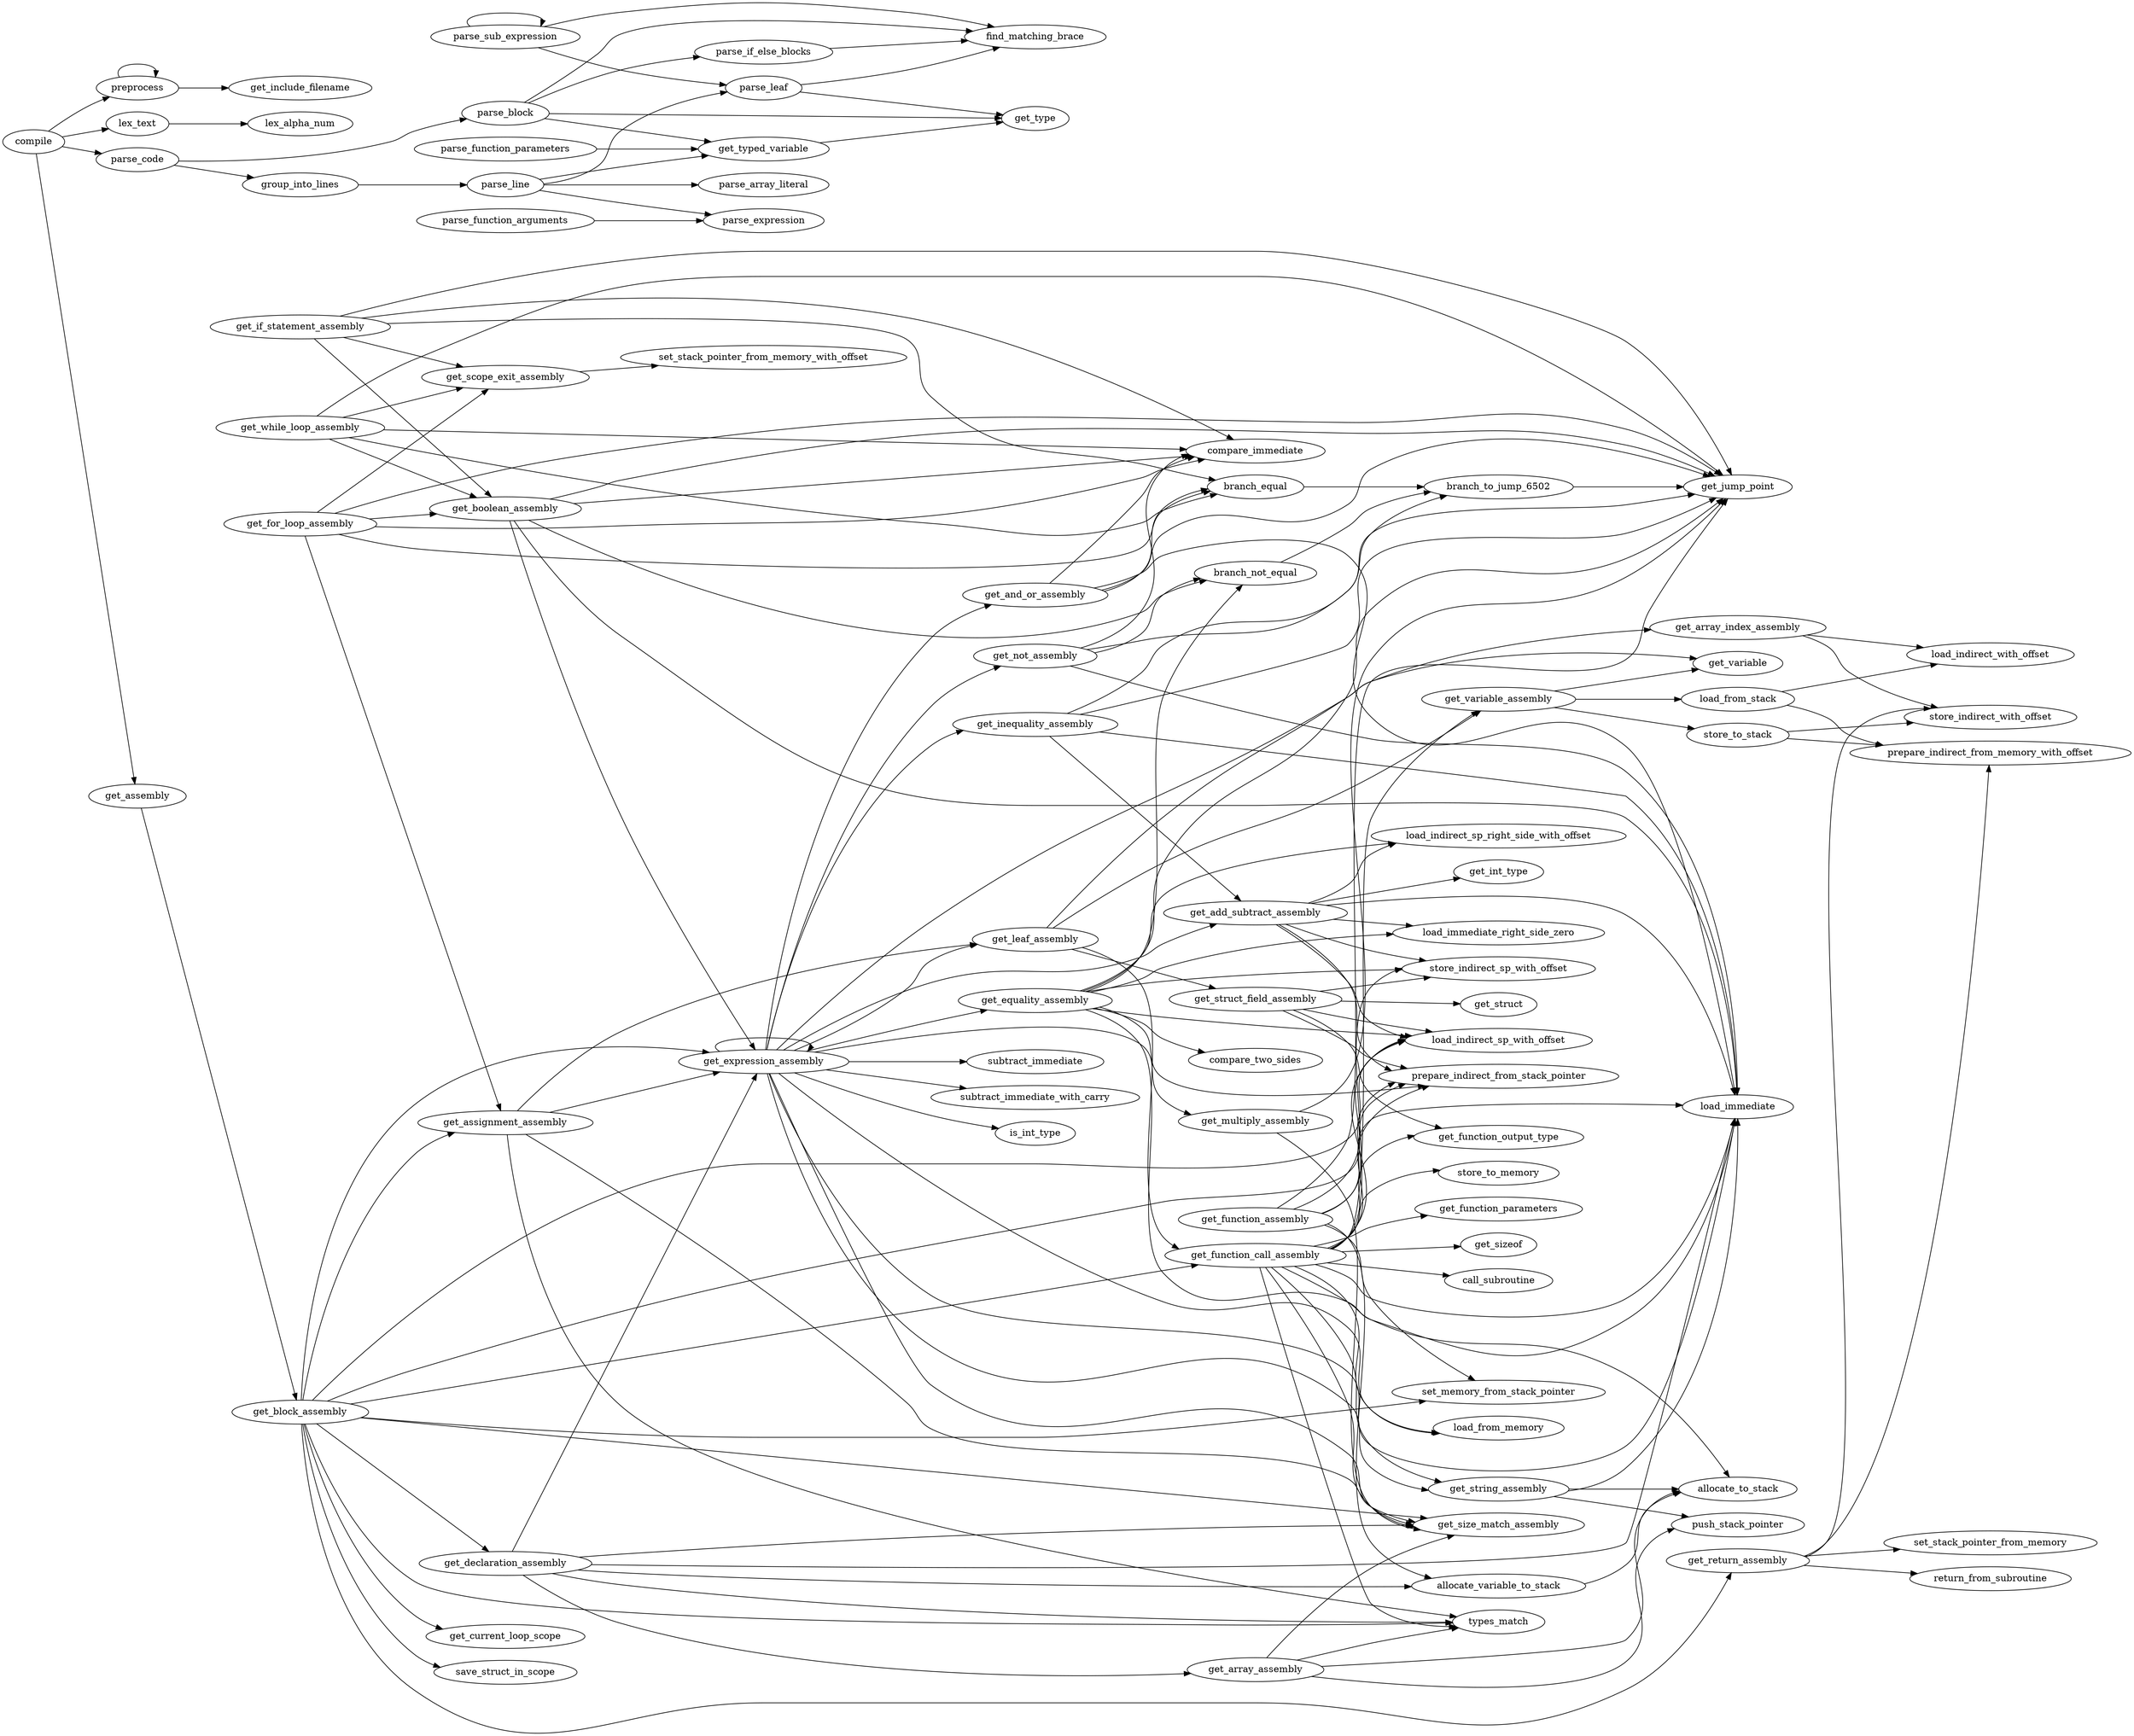 digraph CallGraph {
    rankdir=LR;
    "preprocess" -> "preprocess";
    "preprocess" -> "get_include_filename";
    "lex_text" -> "lex_alpha_num";
    "get_typed_variable" -> "get_type";
    "parse_if_else_blocks" -> "find_matching_brace";
    "parse_block" -> "find_matching_brace";
    "parse_block" -> "get_typed_variable";
    "parse_block" -> "parse_if_else_blocks";
    "parse_block" -> "get_type";
    "parse_leaf" -> "find_matching_brace";
    "parse_leaf" -> "get_type";
    "parse_sub_expression" -> "find_matching_brace";
    "parse_sub_expression" -> "parse_sub_expression";
    "parse_sub_expression" -> "parse_leaf";
    "parse_function_parameters" -> "get_typed_variable";
    "parse_function_arguments" -> "parse_expression";
    "parse_line" -> "parse_leaf";
    "parse_line" -> "get_typed_variable";
    "parse_line" -> "parse_array_literal";
    "parse_line" -> "parse_expression";
    "group_into_lines" -> "parse_line";
    "parse_code" -> "parse_block";
    "parse_code" -> "group_into_lines";
    "allocate_variable_to_stack" -> "allocate_to_stack";
    "branch_to_jump_6502" -> "get_jump_point";
    "branch_not_equal" -> "branch_to_jump_6502";
    "branch_equal" -> "branch_to_jump_6502";
    "get_multiply_assembly" -> "get_size_match_assembly";
    "get_multiply_assembly" -> "get_jump_point";
    "get_not_assembly" -> "get_jump_point";
    "get_not_assembly" -> "compare_immediate";
    "get_not_assembly" -> "branch_not_equal";
    "get_not_assembly" -> "load_immediate";
    "get_and_or_assembly" -> "get_jump_point";
    "get_and_or_assembly" -> "compare_immediate";
    "get_and_or_assembly" -> "load_immediate";
    "get_and_or_assembly" -> "branch_equal";
    "get_add_subtract_assembly" -> "load_indirect_sp_right_side_with_offset";
    "get_add_subtract_assembly" -> "get_int_type";
    "get_add_subtract_assembly" -> "load_immediate";
    "get_add_subtract_assembly" -> "load_immediate_right_side_zero";
    "get_add_subtract_assembly" -> "load_indirect_sp_with_offset";
    "get_add_subtract_assembly" -> "prepare_indirect_from_stack_pointer";
    "get_add_subtract_assembly" -> "store_indirect_sp_with_offset";
    "get_equality_assembly" -> "load_indirect_sp_right_side_with_offset";
    "get_equality_assembly" -> "load_indirect_sp_with_offset";
    "get_equality_assembly" -> "load_immediate_right_side_zero";
    "get_equality_assembly" -> "load_immediate";
    "get_equality_assembly" -> "compare_two_sides";
    "get_equality_assembly" -> "branch_not_equal";
    "get_equality_assembly" -> "prepare_indirect_from_stack_pointer";
    "get_equality_assembly" -> "get_jump_point";
    "get_equality_assembly" -> "store_indirect_sp_with_offset";
    "get_inequality_assembly" -> "get_jump_point";
    "get_inequality_assembly" -> "branch_to_jump_6502";
    "get_inequality_assembly" -> "get_add_subtract_assembly";
    "get_inequality_assembly" -> "load_immediate";
    "get_string_assembly" -> "load_immediate";
    "get_string_assembly" -> "allocate_to_stack";
    "get_string_assembly" -> "push_stack_pointer";
    "get_array_assembly" -> "get_size_match_assembly";
    "get_array_assembly" -> "allocate_to_stack";
    "get_array_assembly" -> "types_match";
    "get_array_assembly" -> "push_stack_pointer";
    "store_to_stack" -> "prepare_indirect_from_memory_with_offset";
    "store_to_stack" -> "store_indirect_with_offset";
    "load_from_stack" -> "load_indirect_with_offset";
    "load_from_stack" -> "prepare_indirect_from_memory_with_offset";
    "get_variable_assembly" -> "store_to_stack";
    "get_variable_assembly" -> "load_from_stack";
    "get_variable_assembly" -> "get_variable";
    "get_struct_field_assembly" -> "load_indirect_sp_with_offset";
    "get_struct_field_assembly" -> "get_struct";
    "get_struct_field_assembly" -> "get_function_output_type";
    "get_struct_field_assembly" -> "prepare_indirect_from_stack_pointer";
    "get_struct_field_assembly" -> "store_indirect_sp_with_offset";
    "get_function_call_assembly" -> "get_variable_assembly";
    "get_function_call_assembly" -> "types_match";
    "get_function_call_assembly" -> "get_sizeof";
    "get_function_call_assembly" -> "load_immediate";
    "get_function_call_assembly" -> "get_size_match_assembly";
    "get_function_call_assembly" -> "load_indirect_sp_with_offset";
    "get_function_call_assembly" -> "call_subroutine";
    "get_function_call_assembly" -> "get_string_assembly";
    "get_function_call_assembly" -> "get_function_output_type";
    "get_function_call_assembly" -> "load_from_memory";
    "get_function_call_assembly" -> "prepare_indirect_from_stack_pointer";
    "get_function_call_assembly" -> "allocate_to_stack";
    "get_function_call_assembly" -> "store_to_memory";
    "get_function_call_assembly" -> "get_function_parameters";
    "get_function_call_assembly" -> "store_indirect_sp_with_offset";
    "get_array_index_assembly" -> "load_indirect_with_offset";
    "get_array_index_assembly" -> "store_indirect_with_offset";
    "get_leaf_assembly" -> "get_variable_assembly";
    "get_leaf_assembly" -> "get_array_index_assembly";
    "get_leaf_assembly" -> "get_function_call_assembly";
    "get_leaf_assembly" -> "get_struct_field_assembly";
    "get_expression_assembly" -> "subtract_immediate_with_carry";
    "get_expression_assembly" -> "load_immediate";
    "get_expression_assembly" -> "get_expression_assembly";
    "get_expression_assembly" -> "get_size_match_assembly";
    "get_expression_assembly" -> "get_add_subtract_assembly";
    "get_expression_assembly" -> "get_leaf_assembly";
    "get_expression_assembly" -> "get_not_assembly";
    "get_expression_assembly" -> "get_string_assembly";
    "get_expression_assembly" -> "get_variable";
    "get_expression_assembly" -> "get_equality_assembly";
    "get_expression_assembly" -> "get_and_or_assembly";
    "get_expression_assembly" -> "load_from_memory";
    "get_expression_assembly" -> "is_int_type";
    "get_expression_assembly" -> "get_inequality_assembly";
    "get_expression_assembly" -> "subtract_immediate";
    "get_expression_assembly" -> "get_multiply_assembly";
    "get_declaration_assembly" -> "types_match";
    "get_declaration_assembly" -> "load_immediate";
    "get_declaration_assembly" -> "get_array_assembly";
    "get_declaration_assembly" -> "get_size_match_assembly";
    "get_declaration_assembly" -> "get_expression_assembly";
    "get_declaration_assembly" -> "allocate_variable_to_stack";
    "get_assignment_assembly" -> "get_leaf_assembly";
    "get_assignment_assembly" -> "get_expression_assembly";
    "get_assignment_assembly" -> "types_match";
    "get_assignment_assembly" -> "get_size_match_assembly";
    "get_scope_exit_assembly" -> "set_stack_pointer_from_memory_with_offset";
    "get_boolean_assembly" -> "load_immediate";
    "get_boolean_assembly" -> "get_expression_assembly";
    "get_boolean_assembly" -> "compare_immediate";
    "get_boolean_assembly" -> "branch_not_equal";
    "get_boolean_assembly" -> "get_jump_point";
    "get_if_statement_assembly" -> "compare_immediate";
    "get_if_statement_assembly" -> "get_jump_point";
    "get_if_statement_assembly" -> "get_scope_exit_assembly";
    "get_if_statement_assembly" -> "get_boolean_assembly";
    "get_if_statement_assembly" -> "branch_equal";
    "get_while_loop_assembly" -> "compare_immediate";
    "get_while_loop_assembly" -> "get_jump_point";
    "get_while_loop_assembly" -> "get_scope_exit_assembly";
    "get_while_loop_assembly" -> "get_boolean_assembly";
    "get_while_loop_assembly" -> "branch_equal";
    "get_for_loop_assembly" -> "get_assignment_assembly";
    "get_for_loop_assembly" -> "compare_immediate";
    "get_for_loop_assembly" -> "get_jump_point";
    "get_for_loop_assembly" -> "get_scope_exit_assembly";
    "get_for_loop_assembly" -> "get_boolean_assembly";
    "get_for_loop_assembly" -> "branch_equal";
    "get_function_assembly" -> "load_indirect_sp_with_offset";
    "get_function_assembly" -> "load_immediate";
    "get_function_assembly" -> "allocate_variable_to_stack";
    "get_function_assembly" -> "set_memory_from_stack_pointer";
    "get_function_assembly" -> "prepare_indirect_from_stack_pointer";
    "get_function_assembly" -> "get_jump_point";
    "get_return_assembly" -> "return_from_subroutine";
    "get_return_assembly" -> "set_stack_pointer_from_memory";
    "get_return_assembly" -> "prepare_indirect_from_memory_with_offset";
    "get_return_assembly" -> "store_indirect_with_offset";
    "get_block_assembly" -> "types_match";
    "get_block_assembly" -> "get_declaration_assembly";
    "get_block_assembly" -> "get_return_assembly";
    "get_block_assembly" -> "get_current_loop_scope";
    "get_block_assembly" -> "get_assignment_assembly";
    "get_block_assembly" -> "get_expression_assembly";
    "get_block_assembly" -> "get_size_match_assembly";
    "get_block_assembly" -> "load_indirect_sp_with_offset";
    "get_block_assembly" -> "save_struct_in_scope";
    "get_block_assembly" -> "set_memory_from_stack_pointer";
    "get_block_assembly" -> "prepare_indirect_from_stack_pointer";
    "get_block_assembly" -> "get_function_call_assembly";
    "get_assembly" -> "get_block_assembly";
    "compile" -> "get_assembly";
    "compile" -> "preprocess";
    "compile" -> "lex_text";
    "compile" -> "parse_code";
}